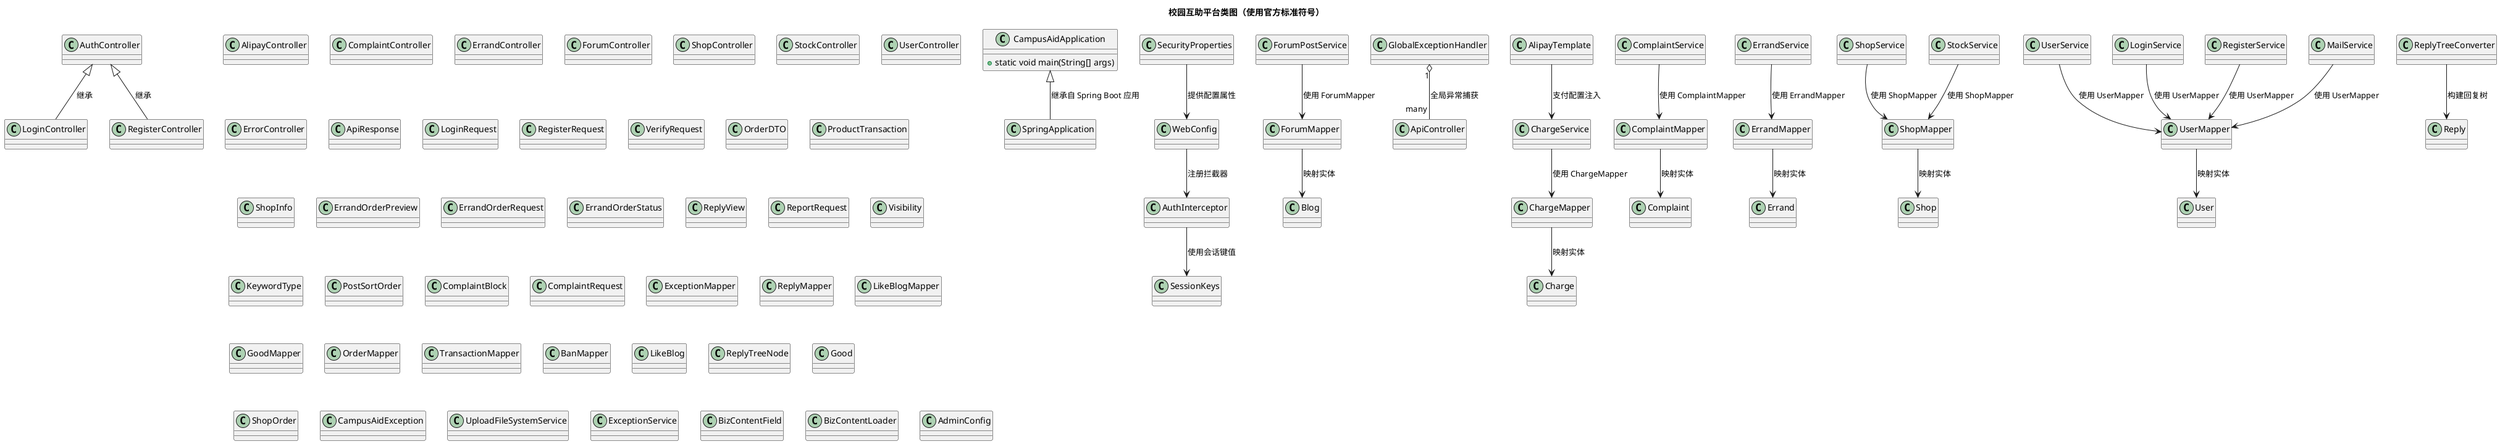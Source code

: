 @startuml

' 主启动类
class CampusAidApplication {
  +static void main(String[] args)
}
CampusAidApplication <|-- SpringApplication : 继承自 Spring Boot 应用

' 控制器层
class LoginController
class RegisterController
class AuthController
class AlipayController
class ComplaintController
class ErrandController
class ForumController
class ShopController
class StockController
class UserController
class ErrorController
class SessionKeys

LoginController -up-|> AuthController : 继承
RegisterController -up-|> AuthController : 继承

' DTO 层
class ApiResponse
class LoginRequest
class RegisterRequest
class VerifyRequest
class OrderDTO
class ProductTransaction
class ShopInfo
class ErrandOrderPreview
class ErrandOrderRequest
class ErrandOrderStatus
class Blog
class ReplyView
class ReportRequest
class Visibility
class KeywordType
class PostSortOrder
class ComplaintBlock
class ComplaintRequest

' 异常处理
class GlobalExceptionHandler
GlobalExceptionHandler "1" o-- "many" ApiController : 全局异常捕获

' 拦截器
class AuthInterceptor
AuthInterceptor --> SessionKeys : 使用会话键值

' Mapper 层
class ChargeMapper
class ComplaintMapper
class ErrandMapper
class ForumMapper
class ShopMapper
class UserMapper
class ExceptionMapper
class ReplyMapper
class LikeBlogMapper
class GoodMapper
class OrderMapper
class TransactionMapper
class BanMapper

' 实体模型
class User
class Charge
class Complaint
class Errand
class LikeBlog
class Reply
class ReplyTreeNode
class Good
class Shop
class ShopOrder

ChargeMapper --> Charge : 映射实体
ComplaintMapper --> Complaint : 映射实体
ErrandMapper --> Errand : 映射实体
ForumMapper --> Blog : 映射实体
ShopMapper --> Shop : 映射实体
UserMapper --> User : 映射实体

' 服务层
class CampusAidException
class UserService
class LoginService
class RegisterService
class MailService
class ChargeService
class ComplaintService
class ErrandService
class ForumPostService
class ShopService
class StockService
class UploadFileSystemService
class ExceptionService

UserService --> UserMapper : 使用 UserMapper
LoginService --> UserMapper : 使用 UserMapper
RegisterService --> UserMapper : 使用 UserMapper
MailService --> UserMapper : 使用 UserMapper
ChargeService --> ChargeMapper : 使用 ChargeMapper
ComplaintService --> ComplaintMapper : 使用 ComplaintMapper
ErrandService --> ErrandMapper : 使用 ErrandMapper
ForumPostService --> ForumMapper : 使用 ForumMapper
ShopService --> ShopMapper : 使用 ShopMapper
StockService --> ShopMapper : 使用 ShopMapper

' 工具类
class BizContentField
class BizContentLoader
class ReplyTreeConverter

ReplyTreeConverter --> Reply : 构建回复树

' 配置类
class WebConfig
class SecurityProperties
class AdminConfig
class AlipayTemplate

WebConfig --> AuthInterceptor : 注册拦截器
SecurityProperties --> WebConfig : 提供配置属性
AlipayTemplate --> ChargeService : 支付配置注入

title 校园互助平台类图（使用官方标准符号）
@enduml
